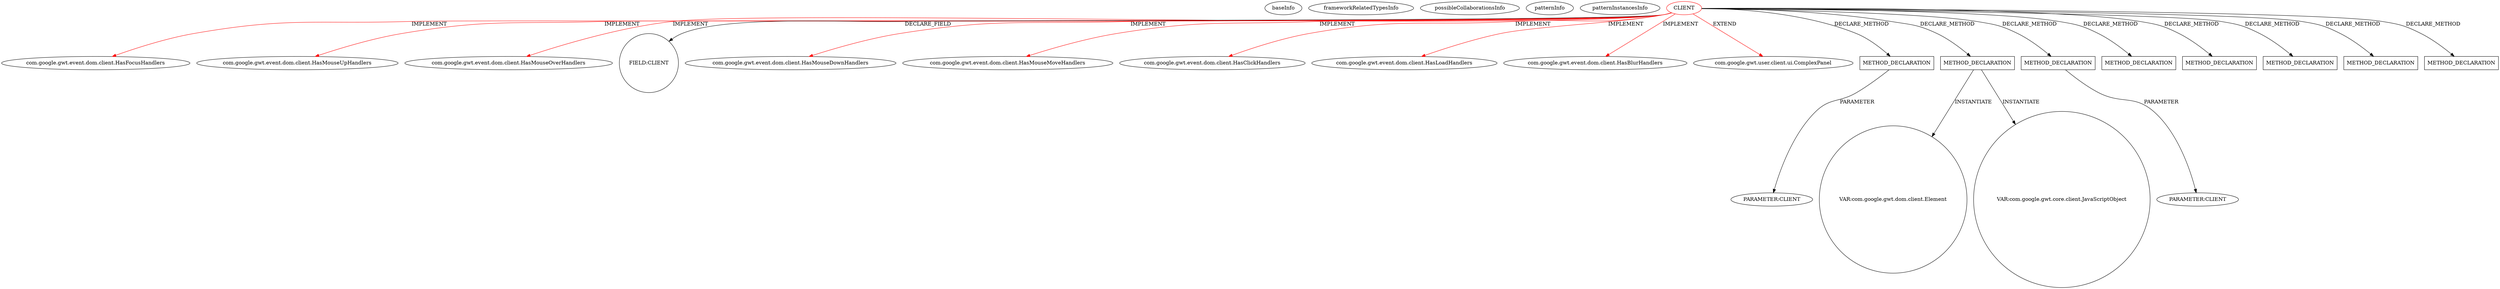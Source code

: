 digraph {
baseInfo[graphId=604,category="pattern",isAnonymous=false,possibleRelation=false]
frameworkRelatedTypesInfo[0="com.google.gwt.event.dom.client.HasClickHandlers",1="com.google.gwt.user.client.ui.ComplexPanel",2="com.google.gwt.event.dom.client.HasBlurHandlers",3="com.google.gwt.event.dom.client.HasMouseOverHandlers",4="com.google.gwt.event.dom.client.HasMouseMoveHandlers",5="com.google.gwt.event.dom.client.HasMouseDownHandlers",6="com.google.gwt.event.dom.client.HasMouseUpHandlers",7="com.google.gwt.event.dom.client.HasLoadHandlers",8="com.google.gwt.event.dom.client.HasFocusHandlers"]
possibleCollaborationsInfo[]
patternInfo[frequency=3.0,patternRootClient=0]
patternInstancesInfo[0="mguiral-GwtSvgLib~/mguiral-GwtSvgLib/GwtSvgLib-master/src/gwt/html5/svg/client/user/ui/SVGTextContentWidget.java~SVGTextContentWidget~3987",1="mguiral-GwtSvgLib~/mguiral-GwtSvgLib/GwtSvgLib-master/src/gwt/html5/svg/client/user/ui/SVGGraphicalWidget.java~SVGGraphicalWidget~3974",2="mguiral-GwtSvgLib~/mguiral-GwtSvgLib/GwtSvgLib-master/src/gwt/html5/svg/client/user/ui/SVGSwitchWidget.java~SVGSwitchWidget~4001"]
2[label="com.google.gwt.event.dom.client.HasFocusHandlers",vertexType="FRAMEWORK_INTERFACE_TYPE",isFrameworkType=false]
0[label="CLIENT",vertexType="ROOT_CLIENT_CLASS_DECLARATION",isFrameworkType=false,color=red]
6[label="com.google.gwt.event.dom.client.HasMouseUpHandlers",vertexType="FRAMEWORK_INTERFACE_TYPE",isFrameworkType=false]
7[label="com.google.gwt.event.dom.client.HasMouseOverHandlers",vertexType="FRAMEWORK_INTERFACE_TYPE",isFrameworkType=false]
11[label="FIELD:CLIENT",vertexType="FIELD_DECLARATION",isFrameworkType=false,shape=circle]
5[label="com.google.gwt.event.dom.client.HasMouseDownHandlers",vertexType="FRAMEWORK_INTERFACE_TYPE",isFrameworkType=false]
8[label="com.google.gwt.event.dom.client.HasMouseMoveHandlers",vertexType="FRAMEWORK_INTERFACE_TYPE",isFrameworkType=false]
4[label="com.google.gwt.event.dom.client.HasClickHandlers",vertexType="FRAMEWORK_INTERFACE_TYPE",isFrameworkType=false]
10[label="com.google.gwt.event.dom.client.HasLoadHandlers",vertexType="FRAMEWORK_INTERFACE_TYPE",isFrameworkType=false]
3[label="com.google.gwt.event.dom.client.HasBlurHandlers",vertexType="FRAMEWORK_INTERFACE_TYPE",isFrameworkType=false]
1[label="com.google.gwt.user.client.ui.ComplexPanel",vertexType="FRAMEWORK_CLASS_TYPE",isFrameworkType=false]
144[label="METHOD_DECLARATION",vertexType="CLIENT_METHOD_DECLARATION",isFrameworkType=false,shape=box]
146[label="PARAMETER:CLIENT",vertexType="PARAMETER_DECLARATION",isFrameworkType=false]
117[label="METHOD_DECLARATION",vertexType="CLIENT_METHOD_DECLARATION",isFrameworkType=false,shape=box]
123[label="VAR:com.google.gwt.dom.client.Element",vertexType="VARIABLE_EXPRESION",isFrameworkType=false,shape=circle]
120[label="VAR:com.google.gwt.core.client.JavaScriptObject",vertexType="VARIABLE_EXPRESION",isFrameworkType=false,shape=circle]
149[label="METHOD_DECLARATION",vertexType="CLIENT_METHOD_DECLARATION",isFrameworkType=false,shape=box]
151[label="PARAMETER:CLIENT",vertexType="PARAMETER_DECLARATION",isFrameworkType=false]
134[label="METHOD_DECLARATION",vertexType="CLIENT_METHOD_DECLARATION",isFrameworkType=false,shape=box]
115[label="METHOD_DECLARATION",vertexType="CLIENT_METHOD_DECLARATION",isFrameworkType=false,shape=box]
112[label="METHOD_DECLARATION",vertexType="CLIENT_METHOD_DECLARATION",isFrameworkType=false,shape=box]
126[label="METHOD_DECLARATION",vertexType="CLIENT_METHOD_DECLARATION",isFrameworkType=false,shape=box]
140[label="METHOD_DECLARATION",vertexType="CLIENT_METHOD_DECLARATION",isFrameworkType=false,shape=box]
0->4[label="IMPLEMENT",color=red]
0->1[label="EXTEND",color=red]
0->134[label="DECLARE_METHOD"]
0->140[label="DECLARE_METHOD"]
0->149[label="DECLARE_METHOD"]
0->115[label="DECLARE_METHOD"]
0->3[label="IMPLEMENT",color=red]
0->11[label="DECLARE_FIELD"]
0->112[label="DECLARE_METHOD"]
117->120[label="INSTANTIATE"]
144->146[label="PARAMETER"]
0->7[label="IMPLEMENT",color=red]
0->8[label="IMPLEMENT",color=red]
117->123[label="INSTANTIATE"]
0->5[label="IMPLEMENT",color=red]
0->117[label="DECLARE_METHOD"]
0->6[label="IMPLEMENT",color=red]
0->126[label="DECLARE_METHOD"]
0->10[label="IMPLEMENT",color=red]
0->144[label="DECLARE_METHOD"]
149->151[label="PARAMETER"]
0->2[label="IMPLEMENT",color=red]
}

